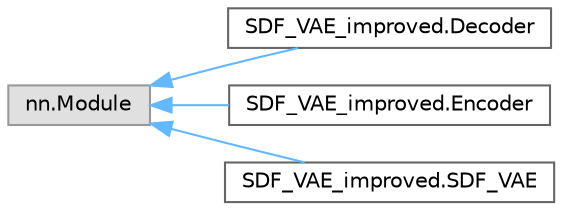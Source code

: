 digraph "Graphical Class Hierarchy"
{
 // LATEX_PDF_SIZE
  bgcolor="transparent";
  edge [fontname=Helvetica,fontsize=10,labelfontname=Helvetica,labelfontsize=10];
  node [fontname=Helvetica,fontsize=10,shape=box,height=0.2,width=0.4];
  rankdir="LR";
  Node0 [id="Node000000",label="nn.Module",height=0.2,width=0.4,color="grey60", fillcolor="#E0E0E0", style="filled",tooltip=" "];
  Node0 -> Node1 [id="edge3_Node000000_Node000001",dir="back",color="steelblue1",style="solid",tooltip=" "];
  Node1 [id="Node000001",label="SDF_VAE_improved.Decoder",height=0.2,width=0.4,color="grey40", fillcolor="white", style="filled",URL="$class_s_d_f___v_a_e__improved_1_1_decoder.html",tooltip=" "];
  Node0 -> Node2 [id="edge4_Node000000_Node000002",dir="back",color="steelblue1",style="solid",tooltip=" "];
  Node2 [id="Node000002",label="SDF_VAE_improved.Encoder",height=0.2,width=0.4,color="grey40", fillcolor="white", style="filled",URL="$class_s_d_f___v_a_e__improved_1_1_encoder.html",tooltip=" "];
  Node0 -> Node3 [id="edge5_Node000000_Node000003",dir="back",color="steelblue1",style="solid",tooltip=" "];
  Node3 [id="Node000003",label="SDF_VAE_improved.SDF_VAE",height=0.2,width=0.4,color="grey40", fillcolor="white", style="filled",URL="$class_s_d_f___v_a_e__improved_1_1_s_d_f___v_a_e.html",tooltip=" "];
}
